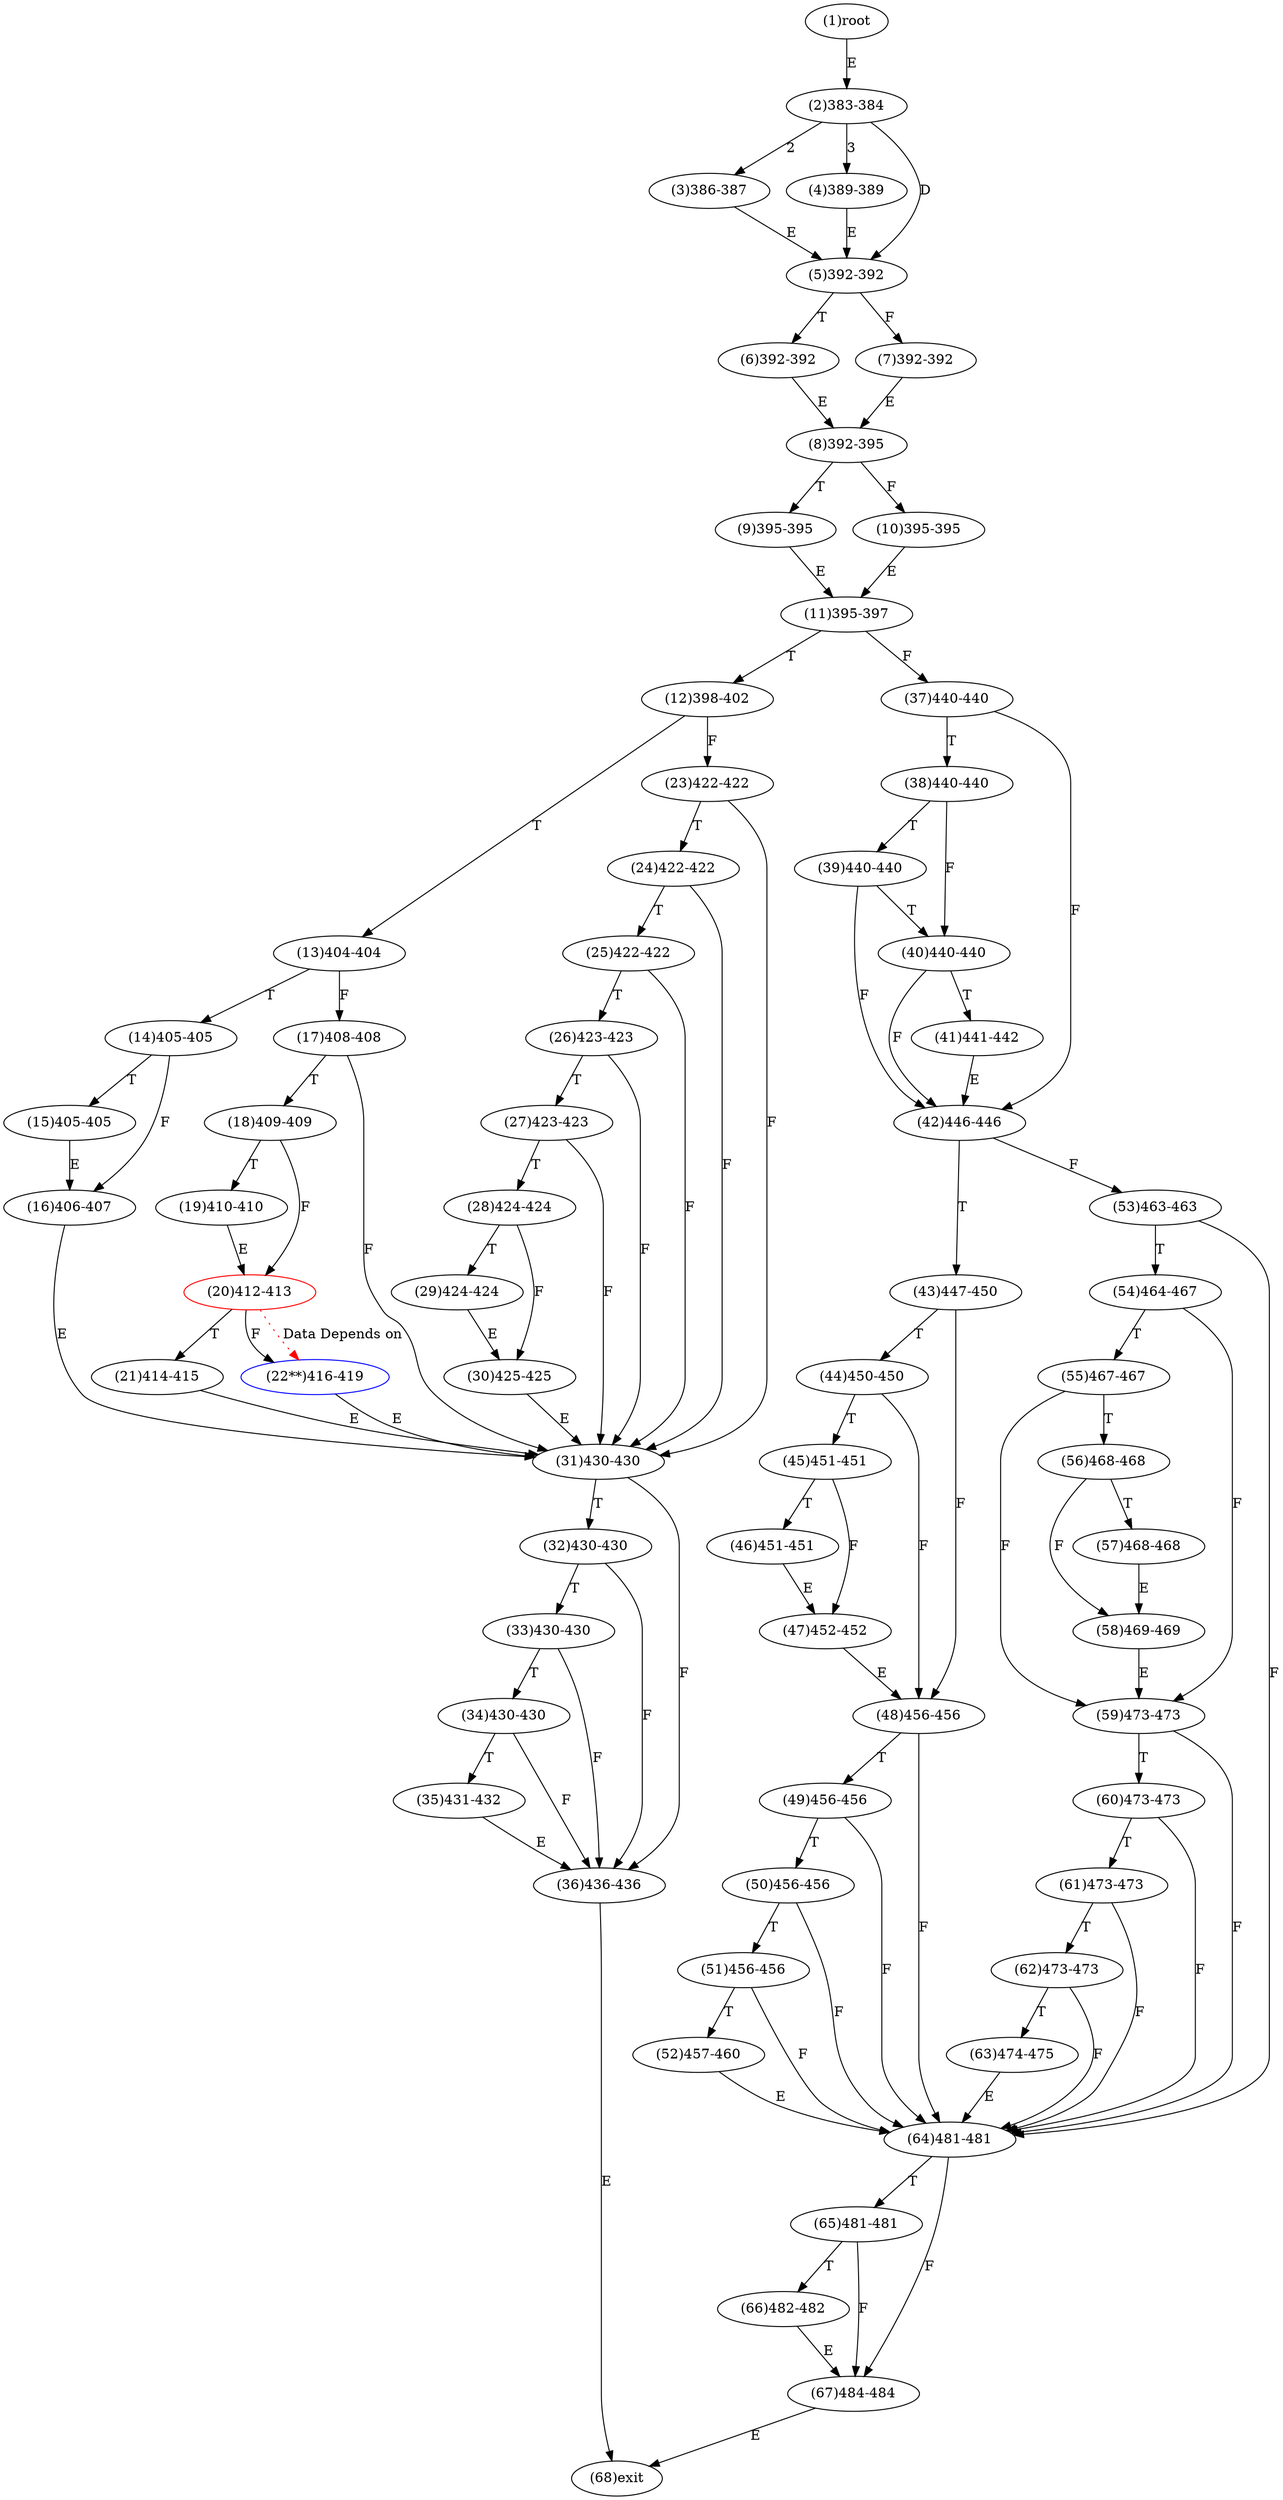 digraph "" { 
1[ label="(1)root"];
2[ label="(2)383-384"];
3[ label="(3)386-387"];
4[ label="(4)389-389"];
5[ label="(5)392-392"];
6[ label="(6)392-392"];
7[ label="(7)392-392"];
8[ label="(8)392-395"];
9[ label="(9)395-395"];
10[ label="(10)395-395"];
11[ label="(11)395-397"];
12[ label="(12)398-402"];
13[ label="(13)404-404"];
14[ label="(14)405-405"];
15[ label="(15)405-405"];
17[ label="(17)408-408"];
16[ label="(16)406-407"];
19[ label="(19)410-410"];
18[ label="(18)409-409"];
21[ label="(21)414-415"];
20[ label="(20)412-413",color=red];
23[ label="(23)422-422"];
22[ label="(22**)416-419",color=blue];
25[ label="(25)422-422"];
24[ label="(24)422-422"];
27[ label="(27)423-423"];
26[ label="(26)423-423"];
29[ label="(29)424-424"];
28[ label="(28)424-424"];
31[ label="(31)430-430"];
30[ label="(30)425-425"];
34[ label="(34)430-430"];
35[ label="(35)431-432"];
32[ label="(32)430-430"];
33[ label="(33)430-430"];
38[ label="(38)440-440"];
39[ label="(39)440-440"];
36[ label="(36)436-436"];
37[ label="(37)440-440"];
42[ label="(42)446-446"];
43[ label="(43)447-450"];
40[ label="(40)440-440"];
41[ label="(41)441-442"];
46[ label="(46)451-451"];
47[ label="(47)452-452"];
44[ label="(44)450-450"];
45[ label="(45)451-451"];
51[ label="(51)456-456"];
50[ label="(50)456-456"];
49[ label="(49)456-456"];
48[ label="(48)456-456"];
55[ label="(55)467-467"];
54[ label="(54)464-467"];
53[ label="(53)463-463"];
52[ label="(52)457-460"];
59[ label="(59)473-473"];
58[ label="(58)469-469"];
57[ label="(57)468-468"];
56[ label="(56)468-468"];
63[ label="(63)474-475"];
62[ label="(62)473-473"];
61[ label="(61)473-473"];
60[ label="(60)473-473"];
68[ label="(68)exit"];
64[ label="(64)481-481"];
65[ label="(65)481-481"];
66[ label="(66)482-482"];
67[ label="(67)484-484"];
1->2[ label="E"];
2->3[ label="2"];
2->4[ label="3"];
2->5[ label="D"];
3->5[ label="E"];
4->5[ label="E"];
5->7[ label="F"];
5->6[ label="T"];
6->8[ label="E"];
7->8[ label="E"];
8->10[ label="F"];
8->9[ label="T"];
9->11[ label="E"];
10->11[ label="E"];
11->37[ label="F"];
11->12[ label="T"];
12->23[ label="F"];
12->13[ label="T"];
13->17[ label="F"];
13->14[ label="T"];
14->16[ label="F"];
14->15[ label="T"];
15->16[ label="E"];
16->31[ label="E"];
17->31[ label="F"];
17->18[ label="T"];
18->20[ label="F"];
18->19[ label="T"];
19->20[ label="E"];
20->22[ label="F"];
20->21[ label="T"];
21->31[ label="E"];
22->31[ label="E"];
23->31[ label="F"];
23->24[ label="T"];
24->31[ label="F"];
24->25[ label="T"];
25->31[ label="F"];
25->26[ label="T"];
26->31[ label="F"];
26->27[ label="T"];
27->31[ label="F"];
27->28[ label="T"];
28->30[ label="F"];
28->29[ label="T"];
29->30[ label="E"];
30->31[ label="E"];
31->36[ label="F"];
31->32[ label="T"];
32->36[ label="F"];
32->33[ label="T"];
33->36[ label="F"];
33->34[ label="T"];
34->36[ label="F"];
34->35[ label="T"];
35->36[ label="E"];
36->68[ label="E"];
37->42[ label="F"];
37->38[ label="T"];
38->40[ label="F"];
38->39[ label="T"];
39->42[ label="F"];
39->40[ label="T"];
40->42[ label="F"];
40->41[ label="T"];
41->42[ label="E"];
42->53[ label="F"];
42->43[ label="T"];
43->48[ label="F"];
43->44[ label="T"];
44->48[ label="F"];
44->45[ label="T"];
45->47[ label="F"];
45->46[ label="T"];
46->47[ label="E"];
47->48[ label="E"];
48->64[ label="F"];
48->49[ label="T"];
49->64[ label="F"];
49->50[ label="T"];
50->64[ label="F"];
50->51[ label="T"];
51->64[ label="F"];
51->52[ label="T"];
52->64[ label="E"];
53->64[ label="F"];
53->54[ label="T"];
54->59[ label="F"];
54->55[ label="T"];
55->59[ label="F"];
55->56[ label="T"];
56->58[ label="F"];
56->57[ label="T"];
57->58[ label="E"];
58->59[ label="E"];
59->64[ label="F"];
59->60[ label="T"];
60->64[ label="F"];
60->61[ label="T"];
61->64[ label="F"];
61->62[ label="T"];
62->64[ label="F"];
62->63[ label="T"];
63->64[ label="E"];
64->67[ label="F"];
64->65[ label="T"];
65->67[ label="F"];
65->66[ label="T"];
66->67[ label="E"];
67->68[ label="E"];
20->22[ color="red" label="Data Depends on" style = dotted ];
}